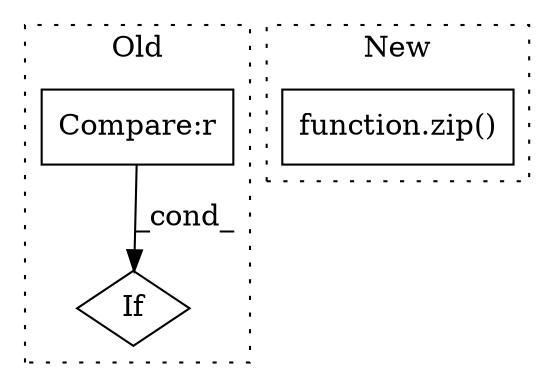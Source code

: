 digraph G {
subgraph cluster0 {
1 [label="If" a="96" s="1346,1362" l="3,18" shape="diamond"];
3 [label="Compare:r" a="40" s="1349" l="13" shape="box"];
label = "Old";
style="dotted";
}
subgraph cluster1 {
2 [label="function.zip()" a="75" s="1195,1232" l="4,1" shape="box"];
label = "New";
style="dotted";
}
3 -> 1 [label="_cond_"];
}